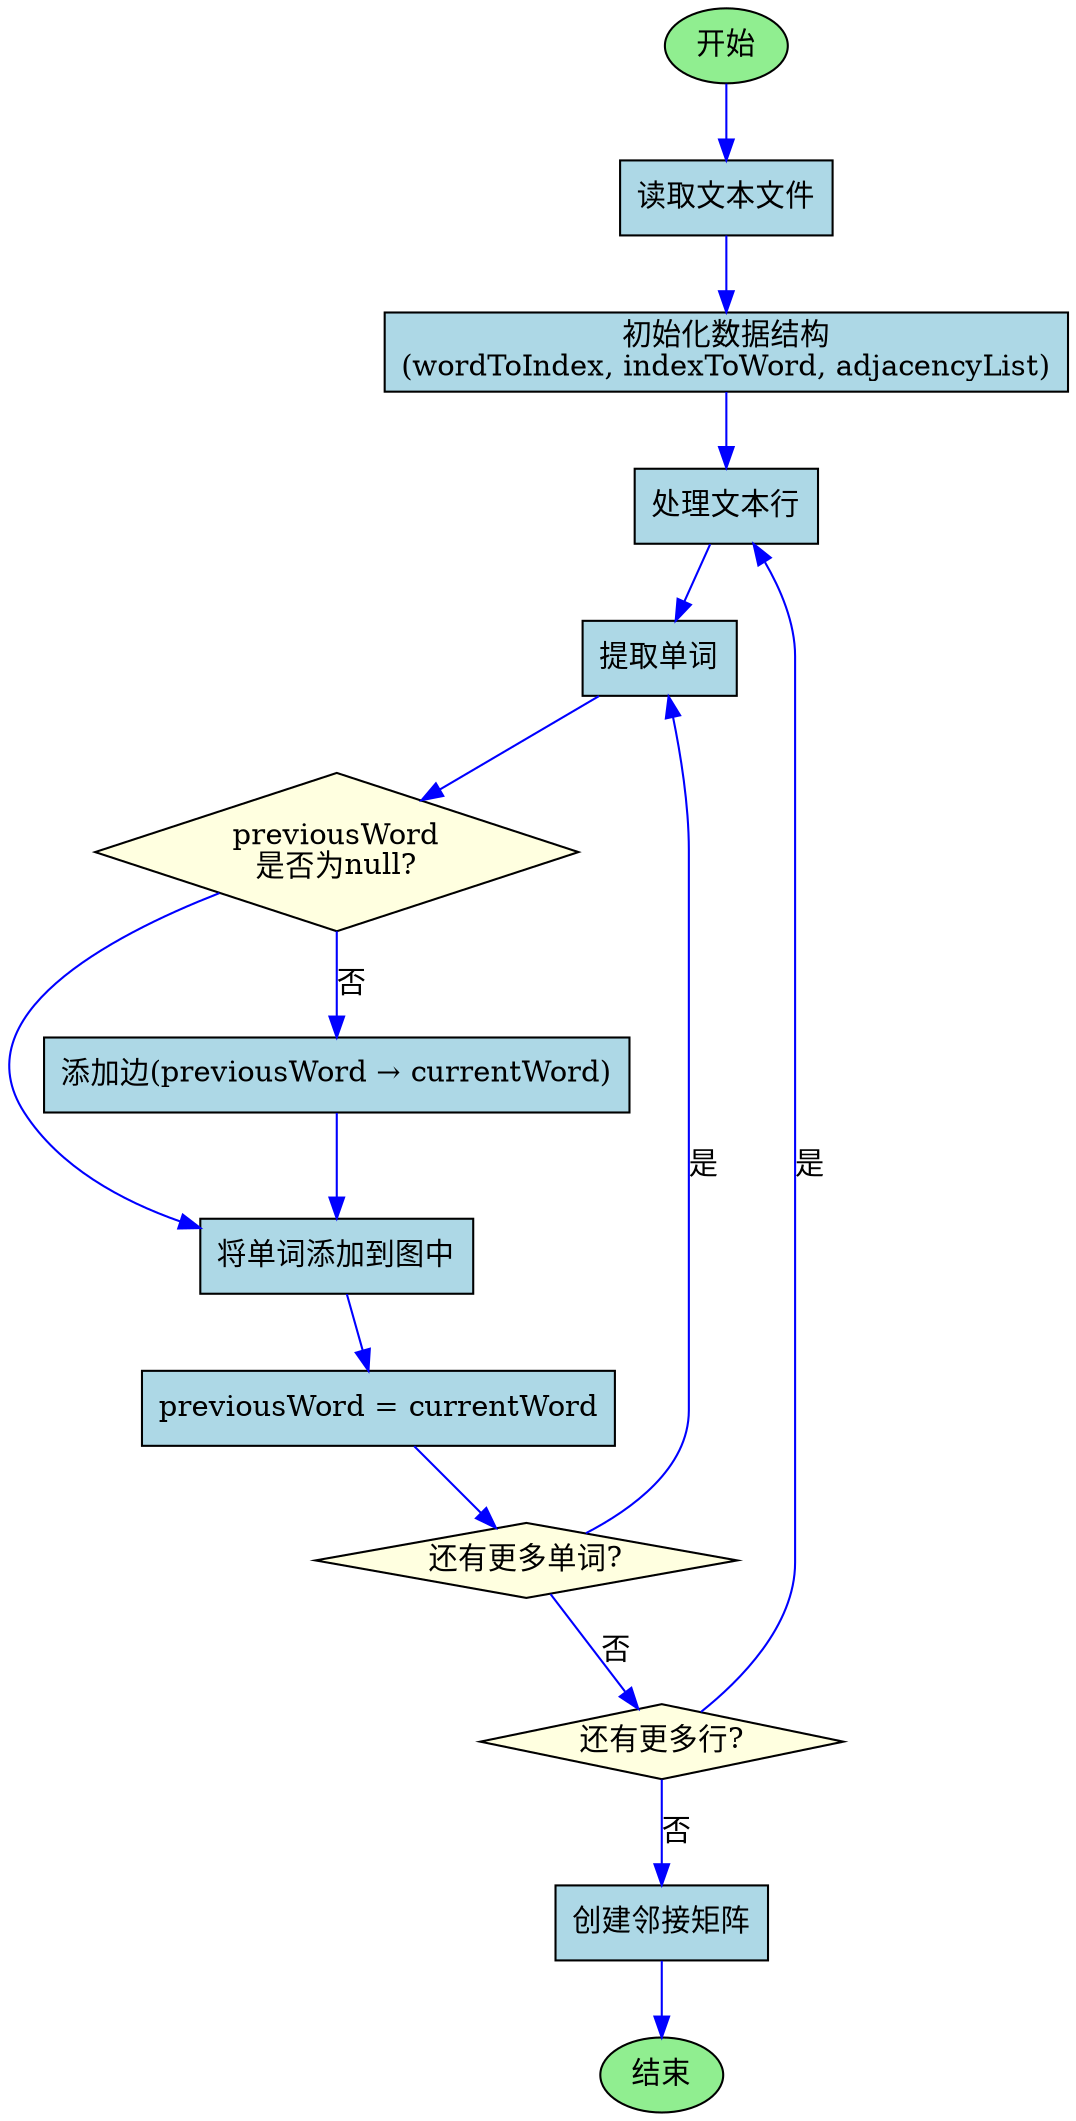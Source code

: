 digraph BuildGraph {
    node [shape=box, style=filled, fillcolor=lightblue];
    edge [color=blue];
    rankdir=TB;

    start [shape=oval, fillcolor=lightgreen, label="开始"];
    readFile [label="读取文本文件"];
    init [label="初始化数据结构\n(wordToIndex, indexToWord, adjacencyList)"];
    processLine [label="处理文本行"];
    extractWords [label="提取单词"];
    prevWordNull [shape=diamond, fillcolor=lightyellow, label="previousWord\n是否为null?"];
    addNode [label="将单词添加到图中"];
    addEdge [label="添加边(previousWord → currentWord)"];
    updatePrevWord [label="previousWord = currentWord"];
    moreWords [shape=diamond, fillcolor=lightyellow, label="还有更多单词?"];
    moreLines [shape=diamond, fillcolor=lightyellow, label="还有更多行?"];
    createMatrix [label="创建邻接矩阵"];
    end [shape=oval, fillcolor=lightgreen, label="结束"];
    start -> readFile;
    readFile -> init;
    init -> processLine;
    processLine -> extractWords;
    extractWords -> prevWordNull;
    prevWordNull -> addNode;
    prevWordNull -> addEdge [label="否"];
    addEdge -> addNode;
    addNode -> updatePrevWord;
    updatePrevWord -> moreWords;
    moreWords -> extractWords [label="是"];
    moreWords -> moreLines [label="否"];
    moreLines -> processLine [label="是"];
    moreLines -> createMatrix [label="否"];
    createMatrix -> end;
}